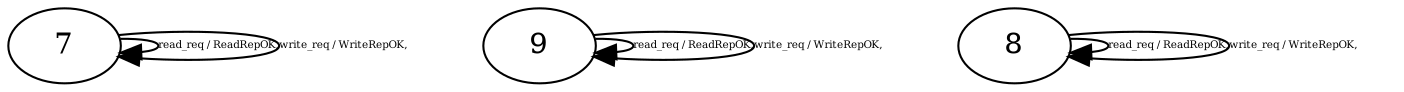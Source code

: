 digraph "Automata" { 
	 "7" [shape=ellipse,style=filled,fillcolor=white,URL="7"];
	 "9" [shape=ellipse,style=filled,fillcolor=white,URL="9"];
	 "8" [shape=ellipse,style=filled,fillcolor=white,URL="8"];
	 "7"->"7" [fontsize=5,label="read_req / ReadRepOK,",URL="t115"];
	 "7"->"7" [fontsize=5,label="write_req / WriteRepOK,",URL="t116"];
	 "8"->"8" [fontsize=5,label="read_req / ReadRepOK,",URL="t130"];
	 "8"->"8" [fontsize=5,label="write_req / WriteRepOK,",URL="t131"];
	 "9"->"9" [fontsize=5,label="read_req / ReadRepOK,",URL="t145"];
	 "9"->"9" [fontsize=5,label="write_req / WriteRepOK,",URL="t146"];
}
